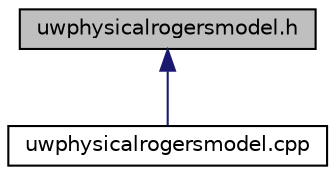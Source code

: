 digraph "uwphysicalrogersmodel.h"
{
 // LATEX_PDF_SIZE
  edge [fontname="Helvetica",fontsize="10",labelfontname="Helvetica",labelfontsize="10"];
  node [fontname="Helvetica",fontsize="10",shape=record];
  Node1 [label="uwphysicalrogersmodel.h",height=0.2,width=0.4,color="black", fillcolor="grey75", style="filled", fontcolor="black",tooltip="Definition of UwPhysicalRogersModel class."];
  Node1 -> Node2 [dir="back",color="midnightblue",fontsize="10",style="solid",fontname="Helvetica"];
  Node2 [label="uwphysicalrogersmodel.cpp",height=0.2,width=0.4,color="black", fillcolor="white", style="filled",URL="$uwphysicalrogersmodel_8cpp.html",tooltip="Implementation of UnderwaterPhysicalRogersModelRogersModel class."];
}
